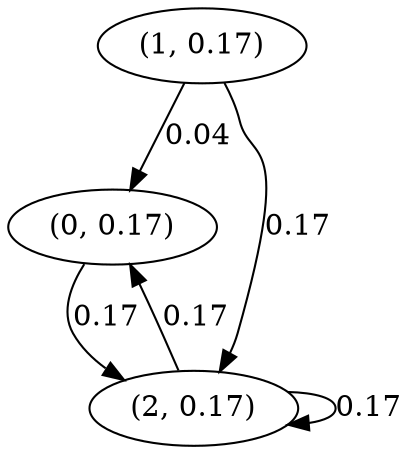 digraph {
    0 [ label = "(0, 0.17)" ]
    1 [ label = "(1, 0.17)" ]
    2 [ label = "(2, 0.17)" ]
    2 -> 2 [ label = "0.17" ]
    1 -> 0 [ label = "0.04" ]
    2 -> 0 [ label = "0.17" ]
    0 -> 2 [ label = "0.17" ]
    1 -> 2 [ label = "0.17" ]
}

